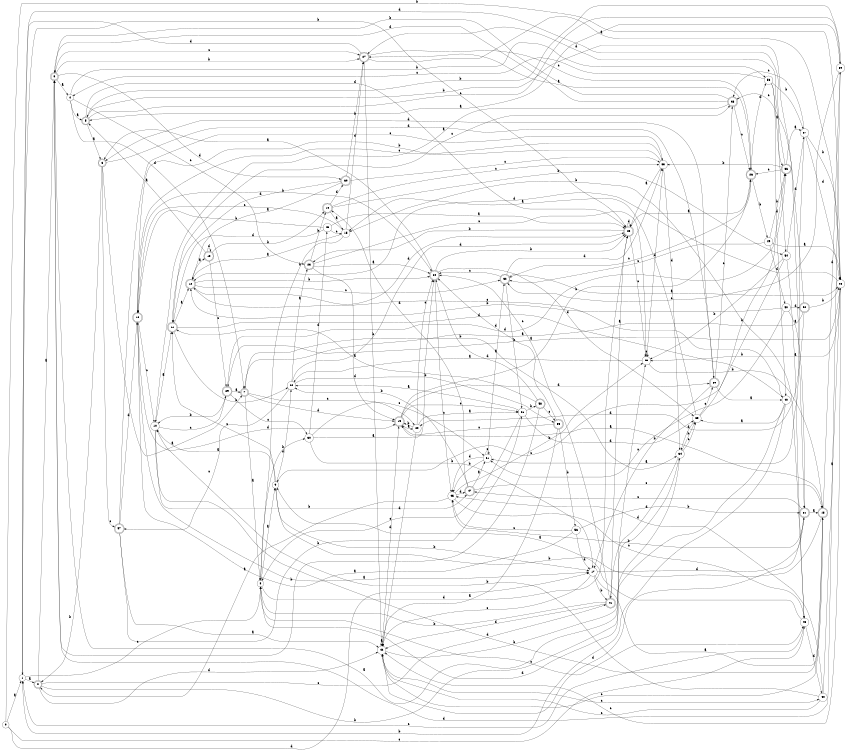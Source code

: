 digraph n49_1 {
__start0 [label="" shape="none"];

rankdir=LR;
size="8,5";

s0 [style="filled", color="black", fillcolor="white" shape="circle", label="0"];
s1 [style="filled", color="black", fillcolor="white" shape="circle", label="1"];
s2 [style="rounded,filled", color="black", fillcolor="white" shape="doublecircle", label="2"];
s3 [style="rounded,filled", color="black", fillcolor="white" shape="doublecircle", label="3"];
s4 [style="filled", color="black", fillcolor="white" shape="circle", label="4"];
s5 [style="rounded,filled", color="black", fillcolor="white" shape="doublecircle", label="5"];
s6 [style="rounded,filled", color="black", fillcolor="white" shape="doublecircle", label="6"];
s7 [style="rounded,filled", color="black", fillcolor="white" shape="doublecircle", label="7"];
s8 [style="filled", color="black", fillcolor="white" shape="circle", label="8"];
s9 [style="filled", color="black", fillcolor="white" shape="circle", label="9"];
s10 [style="filled", color="black", fillcolor="white" shape="circle", label="10"];
s11 [style="rounded,filled", color="black", fillcolor="white" shape="doublecircle", label="11"];
s12 [style="rounded,filled", color="black", fillcolor="white" shape="doublecircle", label="12"];
s13 [style="rounded,filled", color="black", fillcolor="white" shape="doublecircle", label="13"];
s14 [style="rounded,filled", color="black", fillcolor="white" shape="doublecircle", label="14"];
s15 [style="filled", color="black", fillcolor="white" shape="circle", label="15"];
s16 [style="rounded,filled", color="black", fillcolor="white" shape="doublecircle", label="16"];
s17 [style="filled", color="black", fillcolor="white" shape="circle", label="17"];
s18 [style="rounded,filled", color="black", fillcolor="white" shape="doublecircle", label="18"];
s19 [style="rounded,filled", color="black", fillcolor="white" shape="doublecircle", label="19"];
s20 [style="filled", color="black", fillcolor="white" shape="circle", label="20"];
s21 [style="filled", color="black", fillcolor="white" shape="circle", label="21"];
s22 [style="filled", color="black", fillcolor="white" shape="circle", label="22"];
s23 [style="rounded,filled", color="black", fillcolor="white" shape="doublecircle", label="23"];
s24 [style="rounded,filled", color="black", fillcolor="white" shape="doublecircle", label="24"];
s25 [style="rounded,filled", color="black", fillcolor="white" shape="doublecircle", label="25"];
s26 [style="rounded,filled", color="black", fillcolor="white" shape="doublecircle", label="26"];
s27 [style="rounded,filled", color="black", fillcolor="white" shape="doublecircle", label="27"];
s28 [style="filled", color="black", fillcolor="white" shape="circle", label="28"];
s29 [style="rounded,filled", color="black", fillcolor="white" shape="doublecircle", label="29"];
s30 [style="filled", color="black", fillcolor="white" shape="circle", label="30"];
s31 [style="filled", color="black", fillcolor="white" shape="circle", label="31"];
s32 [style="rounded,filled", color="black", fillcolor="white" shape="doublecircle", label="32"];
s33 [style="filled", color="black", fillcolor="white" shape="circle", label="33"];
s34 [style="filled", color="black", fillcolor="white" shape="circle", label="34"];
s35 [style="filled", color="black", fillcolor="white" shape="circle", label="35"];
s36 [style="rounded,filled", color="black", fillcolor="white" shape="doublecircle", label="36"];
s37 [style="filled", color="black", fillcolor="white" shape="circle", label="37"];
s38 [style="rounded,filled", color="black", fillcolor="white" shape="doublecircle", label="38"];
s39 [style="rounded,filled", color="black", fillcolor="white" shape="doublecircle", label="39"];
s40 [style="filled", color="black", fillcolor="white" shape="circle", label="40"];
s41 [style="rounded,filled", color="black", fillcolor="white" shape="doublecircle", label="41"];
s42 [style="filled", color="black", fillcolor="white" shape="circle", label="42"];
s43 [style="filled", color="black", fillcolor="white" shape="circle", label="43"];
s44 [style="filled", color="black", fillcolor="white" shape="circle", label="44"];
s45 [style="filled", color="black", fillcolor="white" shape="circle", label="45"];
s46 [style="filled", color="black", fillcolor="white" shape="circle", label="46"];
s47 [style="rounded,filled", color="black", fillcolor="white" shape="doublecircle", label="47"];
s48 [style="filled", color="black", fillcolor="white" shape="circle", label="48"];
s49 [style="filled", color="black", fillcolor="white" shape="circle", label="49"];
s50 [style="filled", color="black", fillcolor="white" shape="circle", label="50"];
s51 [style="rounded,filled", color="black", fillcolor="white" shape="doublecircle", label="51"];
s52 [style="rounded,filled", color="black", fillcolor="white" shape="doublecircle", label="52"];
s53 [style="filled", color="black", fillcolor="white" shape="circle", label="53"];
s54 [style="filled", color="black", fillcolor="white" shape="circle", label="54"];
s55 [style="rounded,filled", color="black", fillcolor="white" shape="doublecircle", label="55"];
s56 [style="filled", color="black", fillcolor="white" shape="circle", label="56"];
s57 [style="rounded,filled", color="black", fillcolor="white" shape="doublecircle", label="57"];
s58 [style="rounded,filled", color="black", fillcolor="white" shape="doublecircle", label="58"];
s59 [style="filled", color="black", fillcolor="white" shape="circle", label="59"];
s60 [style="rounded,filled", color="black", fillcolor="white" shape="doublecircle", label="60"];
s0 -> s1 [label="a"];
s0 -> s28 [label="b"];
s0 -> s46 [label="c"];
s0 -> s17 [label="d"];
s1 -> s2 [label="a"];
s1 -> s25 [label="b"];
s1 -> s8 [label="c"];
s1 -> s36 [label="d"];
s2 -> s3 [label="a"];
s2 -> s34 [label="b"];
s2 -> s41 [label="c"];
s2 -> s42 [label="d"];
s3 -> s4 [label="a"];
s3 -> s27 [label="b"];
s3 -> s27 [label="c"];
s3 -> s60 [label="d"];
s4 -> s5 [label="a"];
s4 -> s53 [label="b"];
s4 -> s23 [label="c"];
s4 -> s7 [label="d"];
s5 -> s6 [label="a"];
s5 -> s51 [label="b"];
s5 -> s59 [label="c"];
s5 -> s25 [label="d"];
s6 -> s7 [label="a"];
s6 -> s2 [label="b"];
s6 -> s57 [label="c"];
s6 -> s39 [label="d"];
s7 -> s8 [label="a"];
s7 -> s34 [label="b"];
s7 -> s20 [label="c"];
s7 -> s19 [label="d"];
s8 -> s9 [label="a"];
s8 -> s30 [label="b"];
s8 -> s46 [label="c"];
s8 -> s25 [label="d"];
s9 -> s10 [label="a"];
s9 -> s17 [label="b"];
s9 -> s11 [label="c"];
s9 -> s22 [label="d"];
s10 -> s11 [label="a"];
s10 -> s47 [label="b"];
s10 -> s29 [label="c"];
s10 -> s18 [label="d"];
s11 -> s12 [label="a"];
s11 -> s22 [label="b"];
s11 -> s38 [label="c"];
s11 -> s40 [label="d"];
s12 -> s13 [label="a"];
s12 -> s24 [label="b"];
s12 -> s32 [label="c"];
s12 -> s25 [label="d"];
s13 -> s5 [label="a"];
s13 -> s14 [label="b"];
s13 -> s29 [label="c"];
s13 -> s13 [label="d"];
s14 -> s15 [label="a"];
s14 -> s54 [label="b"];
s14 -> s33 [label="c"];
s14 -> s60 [label="d"];
s15 -> s12 [label="a"];
s15 -> s8 [label="b"];
s15 -> s16 [label="c"];
s15 -> s27 [label="d"];
s16 -> s17 [label="a"];
s16 -> s24 [label="b"];
s16 -> s10 [label="c"];
s16 -> s19 [label="d"];
s17 -> s18 [label="a"];
s17 -> s41 [label="b"];
s17 -> s42 [label="c"];
s17 -> s51 [label="d"];
s18 -> s19 [label="a"];
s18 -> s9 [label="b"];
s18 -> s42 [label="c"];
s18 -> s59 [label="d"];
s19 -> s20 [label="a"];
s19 -> s26 [label="b"];
s19 -> s21 [label="c"];
s19 -> s39 [label="d"];
s20 -> s21 [label="a"];
s20 -> s19 [label="b"];
s20 -> s24 [label="c"];
s20 -> s42 [label="d"];
s21 -> s22 [label="a"];
s21 -> s58 [label="b"];
s21 -> s8 [label="c"];
s21 -> s35 [label="d"];
s22 -> s23 [label="a"];
s22 -> s55 [label="b"];
s22 -> s57 [label="c"];
s22 -> s25 [label="d"];
s23 -> s24 [label="a"];
s23 -> s14 [label="b"];
s23 -> s43 [label="c"];
s23 -> s19 [label="d"];
s24 -> s6 [label="a"];
s24 -> s25 [label="b"];
s24 -> s45 [label="c"];
s24 -> s35 [label="d"];
s25 -> s26 [label="a"];
s25 -> s23 [label="b"];
s25 -> s43 [label="c"];
s25 -> s25 [label="d"];
s26 -> s27 [label="a"];
s26 -> s49 [label="b"];
s26 -> s32 [label="c"];
s26 -> s53 [label="d"];
s27 -> s28 [label="a"];
s27 -> s42 [label="b"];
s27 -> s26 [label="c"];
s27 -> s1 [label="d"];
s28 -> s29 [label="a"];
s28 -> s43 [label="b"];
s28 -> s42 [label="c"];
s28 -> s12 [label="d"];
s29 -> s7 [label="a"];
s29 -> s10 [label="b"];
s29 -> s30 [label="c"];
s29 -> s36 [label="d"];
s30 -> s24 [label="a"];
s30 -> s17 [label="b"];
s30 -> s31 [label="c"];
s30 -> s48 [label="d"];
s31 -> s32 [label="a"];
s31 -> s45 [label="b"];
s31 -> s31 [label="c"];
s31 -> s45 [label="d"];
s32 -> s28 [label="a"];
s32 -> s21 [label="b"];
s32 -> s24 [label="c"];
s32 -> s33 [label="d"];
s33 -> s25 [label="a"];
s33 -> s16 [label="b"];
s33 -> s16 [label="c"];
s33 -> s34 [label="d"];
s34 -> s3 [label="a"];
s34 -> s35 [label="b"];
s34 -> s35 [label="c"];
s34 -> s41 [label="d"];
s35 -> s15 [label="a"];
s35 -> s36 [label="b"];
s35 -> s39 [label="c"];
s35 -> s34 [label="d"];
s36 -> s37 [label="a"];
s36 -> s33 [label="b"];
s36 -> s26 [label="c"];
s36 -> s27 [label="d"];
s37 -> s31 [label="a"];
s37 -> s28 [label="b"];
s37 -> s38 [label="c"];
s37 -> s28 [label="d"];
s38 -> s10 [label="a"];
s38 -> s3 [label="b"];
s38 -> s26 [label="c"];
s38 -> s3 [label="d"];
s39 -> s40 [label="a"];
s39 -> s17 [label="b"];
s39 -> s38 [label="c"];
s39 -> s6 [label="d"];
s40 -> s35 [label="a"];
s40 -> s1 [label="b"];
s40 -> s12 [label="c"];
s40 -> s8 [label="d"];
s41 -> s25 [label="a"];
s41 -> s8 [label="b"];
s41 -> s24 [label="c"];
s41 -> s42 [label="d"];
s42 -> s42 [label="a"];
s42 -> s43 [label="b"];
s42 -> s44 [label="c"];
s42 -> s19 [label="d"];
s43 -> s22 [label="a"];
s43 -> s18 [label="b"];
s43 -> s43 [label="c"];
s43 -> s33 [label="d"];
s44 -> s28 [label="a"];
s44 -> s10 [label="b"];
s44 -> s42 [label="c"];
s44 -> s45 [label="d"];
s45 -> s2 [label="a"];
s45 -> s43 [label="b"];
s45 -> s46 [label="c"];
s45 -> s47 [label="d"];
s46 -> s9 [label="a"];
s46 -> s15 [label="b"];
s46 -> s1 [label="c"];
s46 -> s44 [label="d"];
s47 -> s31 [label="a"];
s47 -> s22 [label="b"];
s47 -> s18 [label="c"];
s47 -> s14 [label="d"];
s48 -> s25 [label="a"];
s48 -> s16 [label="b"];
s48 -> s15 [label="c"];
s48 -> s11 [label="d"];
s49 -> s28 [label="a"];
s49 -> s36 [label="b"];
s49 -> s32 [label="c"];
s49 -> s50 [label="d"];
s50 -> s51 [label="a"];
s50 -> s12 [label="b"];
s50 -> s31 [label="c"];
s50 -> s52 [label="d"];
s51 -> s18 [label="a"];
s51 -> s45 [label="b"];
s51 -> s47 [label="c"];
s51 -> s42 [label="d"];
s52 -> s7 [label="a"];
s52 -> s28 [label="b"];
s52 -> s38 [label="c"];
s52 -> s20 [label="d"];
s53 -> s54 [label="a"];
s53 -> s37 [label="b"];
s53 -> s4 [label="c"];
s53 -> s40 [label="d"];
s54 -> s46 [label="a"];
s54 -> s43 [label="b"];
s54 -> s9 [label="c"];
s54 -> s37 [label="d"];
s55 -> s42 [label="a"];
s55 -> s56 [label="b"];
s55 -> s19 [label="c"];
s55 -> s24 [label="d"];
s56 -> s16 [label="a"];
s56 -> s51 [label="b"];
s56 -> s45 [label="c"];
s56 -> s17 [label="d"];
s57 -> s42 [label="a"];
s57 -> s21 [label="b"];
s57 -> s33 [label="c"];
s57 -> s16 [label="d"];
s58 -> s11 [label="a"];
s58 -> s3 [label="b"];
s58 -> s55 [label="c"];
s58 -> s24 [label="d"];
s59 -> s5 [label="a"];
s59 -> s5 [label="b"];
s59 -> s32 [label="c"];
s59 -> s3 [label="d"];
s60 -> s12 [label="a"];
s60 -> s27 [label="b"];
s60 -> s33 [label="c"];
s60 -> s11 [label="d"];

}